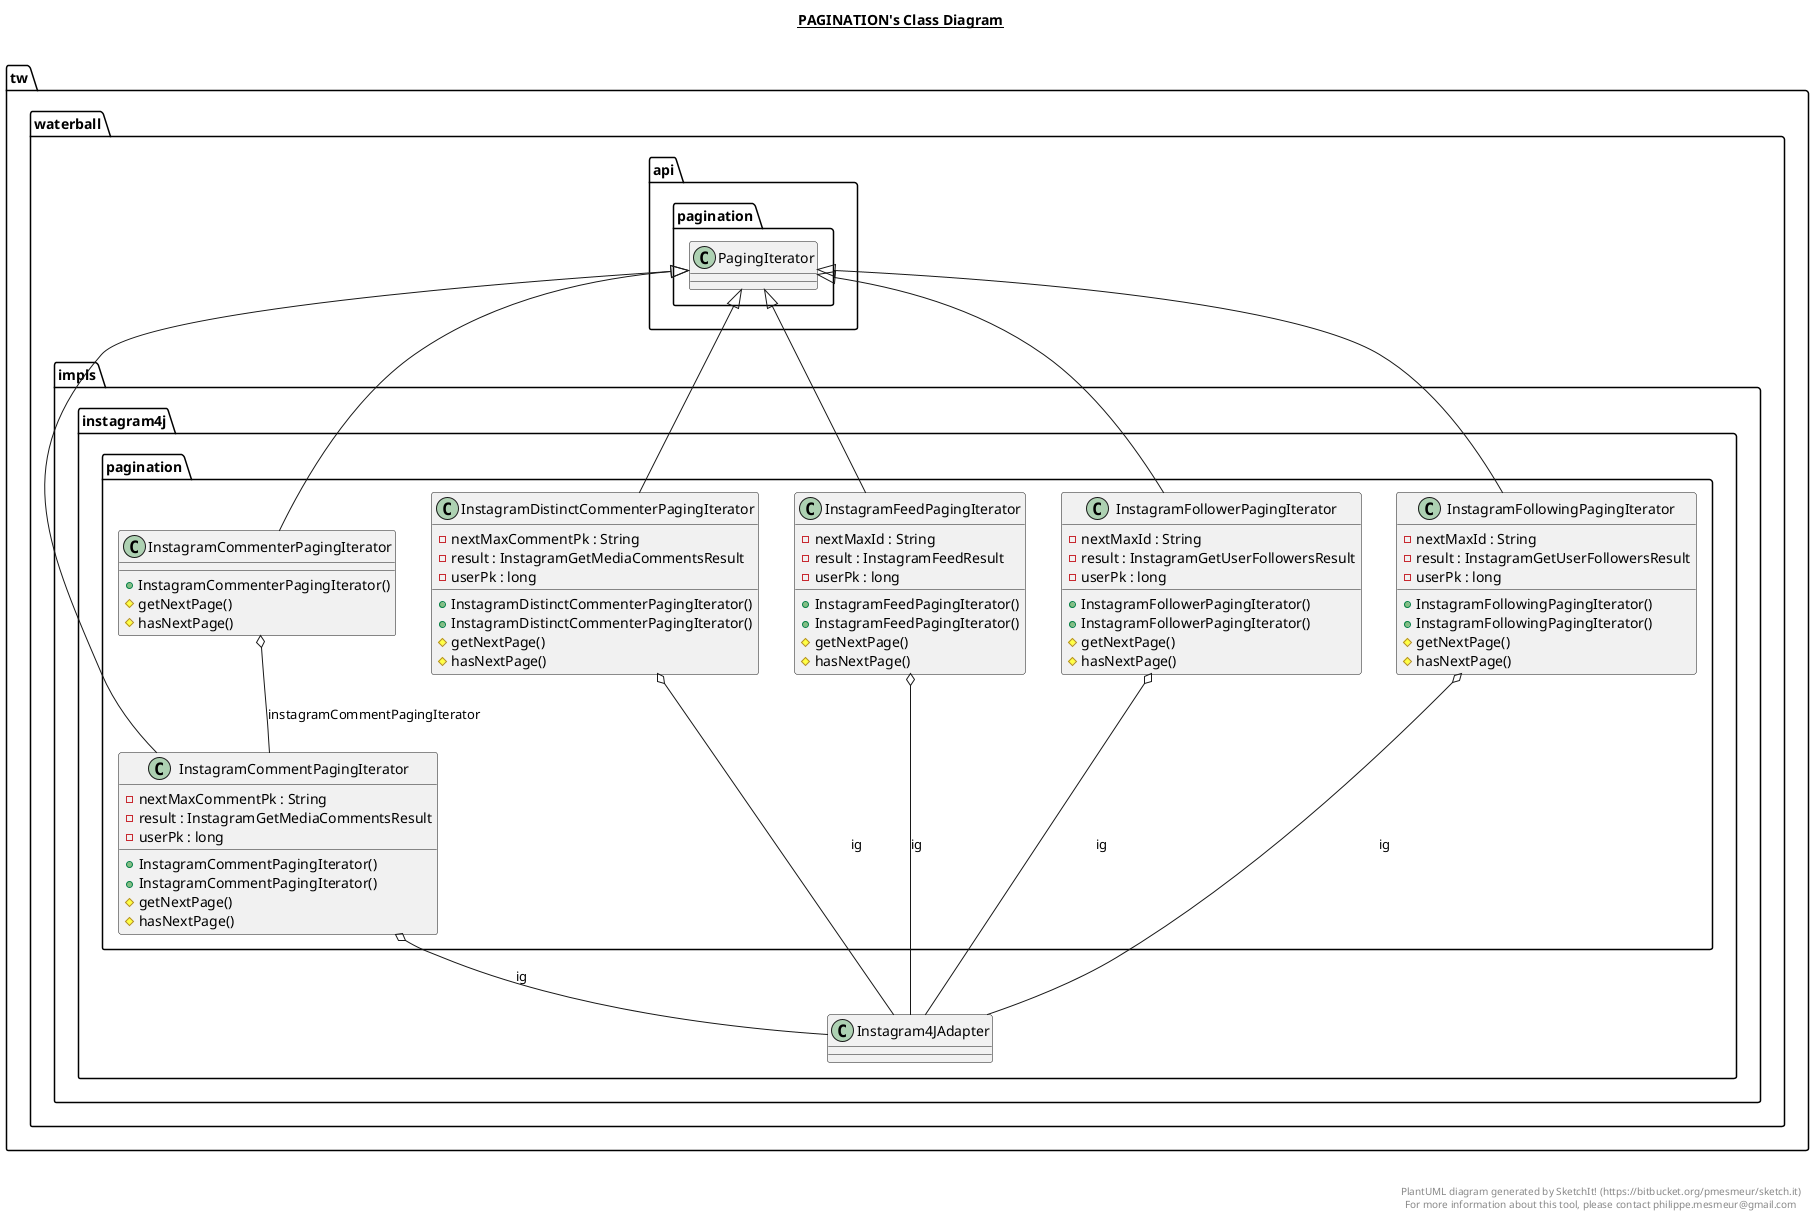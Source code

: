 @startuml

title __PAGINATION's Class Diagram__\n

  namespace tw.waterball.impls.instagram4j {
    namespace pagination {
      class tw.waterball.impls.instagram4j.pagination.InstagramCommentPagingIterator {
          - nextMaxCommentPk : String
          - result : InstagramGetMediaCommentsResult
          - userPk : long
          + InstagramCommentPagingIterator()
          + InstagramCommentPagingIterator()
          # getNextPage()
          # hasNextPage()
      }
    }
  }
  

  namespace tw.waterball.impls.instagram4j {
    namespace pagination {
      class tw.waterball.impls.instagram4j.pagination.InstagramCommenterPagingIterator {
          + InstagramCommenterPagingIterator()
          # getNextPage()
          # hasNextPage()
      }
    }
  }
  

  namespace tw.waterball.impls.instagram4j {
    namespace pagination {
      class tw.waterball.impls.instagram4j.pagination.InstagramDistinctCommenterPagingIterator {
          - nextMaxCommentPk : String
          - result : InstagramGetMediaCommentsResult
          - userPk : long
          + InstagramDistinctCommenterPagingIterator()
          + InstagramDistinctCommenterPagingIterator()
          # getNextPage()
          # hasNextPage()
      }
    }
  }
  

  namespace tw.waterball.impls.instagram4j {
    namespace pagination {
      class tw.waterball.impls.instagram4j.pagination.InstagramFeedPagingIterator {
          - nextMaxId : String
          - result : InstagramFeedResult
          - userPk : long
          + InstagramFeedPagingIterator()
          + InstagramFeedPagingIterator()
          # getNextPage()
          # hasNextPage()
      }
    }
  }
  

  namespace tw.waterball.impls.instagram4j {
    namespace pagination {
      class tw.waterball.impls.instagram4j.pagination.InstagramFollowerPagingIterator {
          - nextMaxId : String
          - result : InstagramGetUserFollowersResult
          - userPk : long
          + InstagramFollowerPagingIterator()
          + InstagramFollowerPagingIterator()
          # getNextPage()
          # hasNextPage()
      }
    }
  }
  

  namespace tw.waterball.impls.instagram4j {
    namespace pagination {
      class tw.waterball.impls.instagram4j.pagination.InstagramFollowingPagingIterator {
          - nextMaxId : String
          - result : InstagramGetUserFollowersResult
          - userPk : long
          + InstagramFollowingPagingIterator()
          + InstagramFollowingPagingIterator()
          # getNextPage()
          # hasNextPage()
      }
    }
  }
  

  tw.waterball.impls.instagram4j.pagination.InstagramCommentPagingIterator -up-|> tw.waterball.api.pagination.PagingIterator
  tw.waterball.impls.instagram4j.pagination.InstagramCommentPagingIterator o-- tw.waterball.impls.instagram4j.Instagram4JAdapter : ig
  tw.waterball.impls.instagram4j.pagination.InstagramCommenterPagingIterator -up-|> tw.waterball.api.pagination.PagingIterator
  tw.waterball.impls.instagram4j.pagination.InstagramCommenterPagingIterator o-- tw.waterball.impls.instagram4j.pagination.InstagramCommentPagingIterator : instagramCommentPagingIterator
  tw.waterball.impls.instagram4j.pagination.InstagramDistinctCommenterPagingIterator -up-|> tw.waterball.api.pagination.PagingIterator
  tw.waterball.impls.instagram4j.pagination.InstagramDistinctCommenterPagingIterator o-- tw.waterball.impls.instagram4j.Instagram4JAdapter : ig
  tw.waterball.impls.instagram4j.pagination.InstagramFeedPagingIterator -up-|> tw.waterball.api.pagination.PagingIterator
  tw.waterball.impls.instagram4j.pagination.InstagramFeedPagingIterator o-- tw.waterball.impls.instagram4j.Instagram4JAdapter : ig
  tw.waterball.impls.instagram4j.pagination.InstagramFollowerPagingIterator -up-|> tw.waterball.api.pagination.PagingIterator
  tw.waterball.impls.instagram4j.pagination.InstagramFollowerPagingIterator o-- tw.waterball.impls.instagram4j.Instagram4JAdapter : ig
  tw.waterball.impls.instagram4j.pagination.InstagramFollowingPagingIterator -up-|> tw.waterball.api.pagination.PagingIterator
  tw.waterball.impls.instagram4j.pagination.InstagramFollowingPagingIterator o-- tw.waterball.impls.instagram4j.Instagram4JAdapter : ig


right footer


PlantUML diagram generated by SketchIt! (https://bitbucket.org/pmesmeur/sketch.it)
For more information about this tool, please contact philippe.mesmeur@gmail.com
endfooter

@enduml

